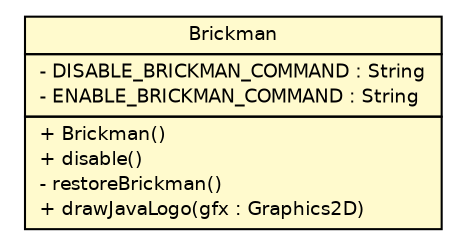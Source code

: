 #!/usr/local/bin/dot
#
# Class diagram 
# Generated by UMLGraph version R5_6-24-gf6e263 (http://www.umlgraph.org/)
#

digraph G {
	edge [fontname="Helvetica",fontsize=10,labelfontname="Helvetica",labelfontsize=10];
	node [fontname="Helvetica",fontsize=10,shape=plaintext];
	nodesep=0.25;
	ranksep=0.5;
	// ev3dev.utils.Brickman
	c1651 [label=<<table title="ev3dev.utils.Brickman" border="0" cellborder="1" cellspacing="0" cellpadding="2" port="p" bgcolor="lemonChiffon" href="./Brickman.html">
		<tr><td><table border="0" cellspacing="0" cellpadding="1">
<tr><td align="center" balign="center"> Brickman </td></tr>
		</table></td></tr>
		<tr><td><table border="0" cellspacing="0" cellpadding="1">
<tr><td align="left" balign="left"> - DISABLE_BRICKMAN_COMMAND : String </td></tr>
<tr><td align="left" balign="left"> - ENABLE_BRICKMAN_COMMAND : String </td></tr>
		</table></td></tr>
		<tr><td><table border="0" cellspacing="0" cellpadding="1">
<tr><td align="left" balign="left"> + Brickman() </td></tr>
<tr><td align="left" balign="left"> + disable() </td></tr>
<tr><td align="left" balign="left"> - restoreBrickman() </td></tr>
<tr><td align="left" balign="left"> + drawJavaLogo(gfx : Graphics2D) </td></tr>
		</table></td></tr>
		</table>>, URL="./Brickman.html", fontname="Helvetica", fontcolor="black", fontsize=9.0];
}

